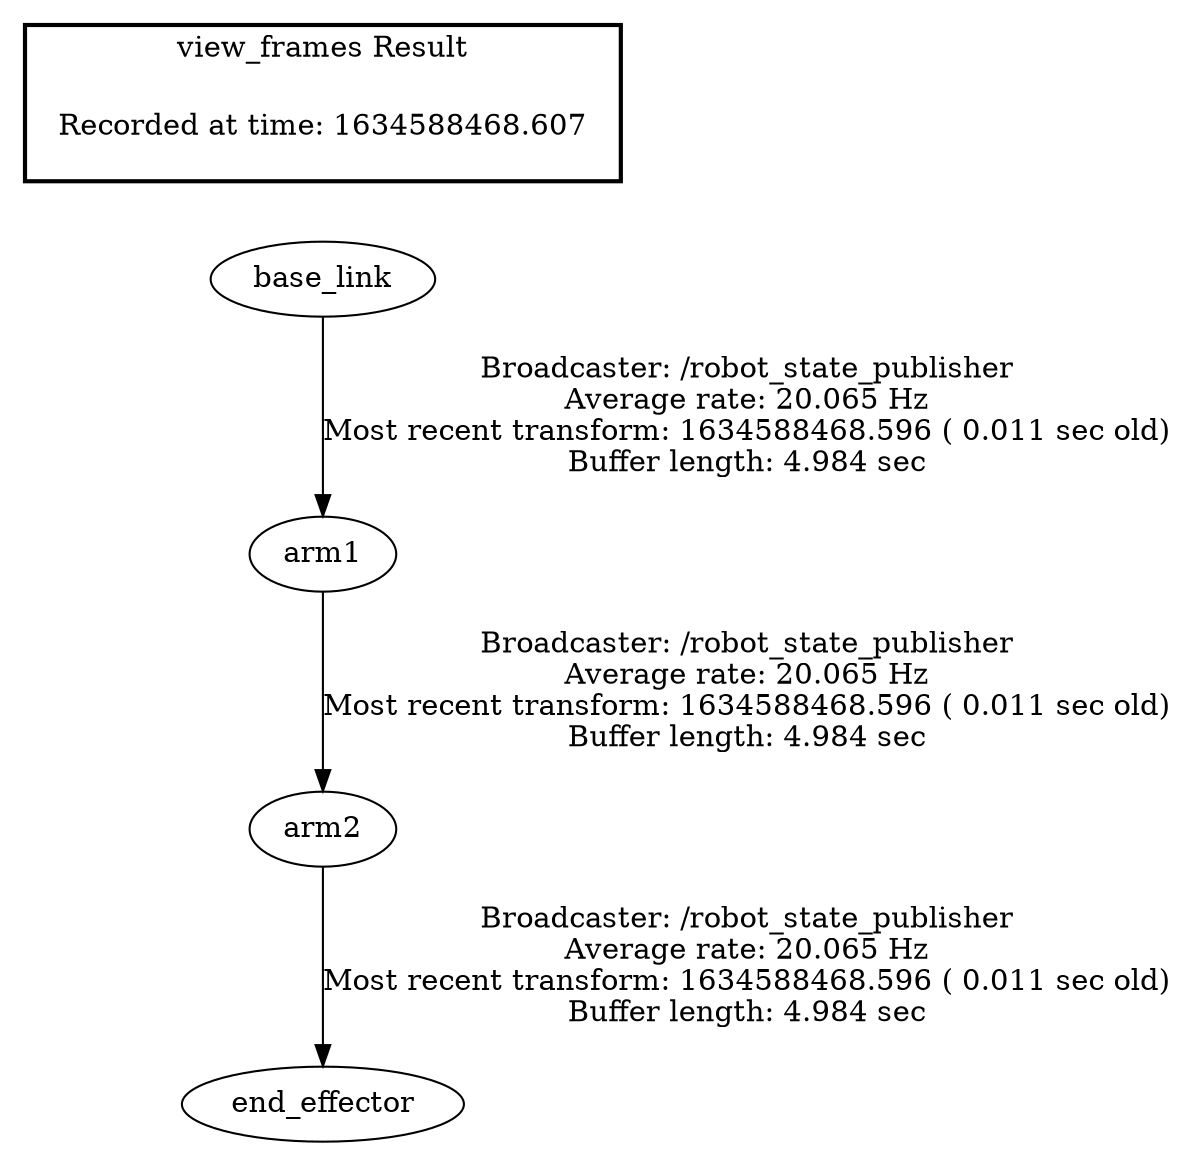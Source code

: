 digraph G {
"arm2" -> "end_effector"[label="Broadcaster: /robot_state_publisher\nAverage rate: 20.065 Hz\nMost recent transform: 1634588468.596 ( 0.011 sec old)\nBuffer length: 4.984 sec\n"];
"arm1" -> "arm2"[label="Broadcaster: /robot_state_publisher\nAverage rate: 20.065 Hz\nMost recent transform: 1634588468.596 ( 0.011 sec old)\nBuffer length: 4.984 sec\n"];
"base_link" -> "arm1"[label="Broadcaster: /robot_state_publisher\nAverage rate: 20.065 Hz\nMost recent transform: 1634588468.596 ( 0.011 sec old)\nBuffer length: 4.984 sec\n"];
edge [style=invis];
 subgraph cluster_legend { style=bold; color=black; label ="view_frames Result";
"Recorded at time: 1634588468.607"[ shape=plaintext ] ;
 }->"base_link";
}